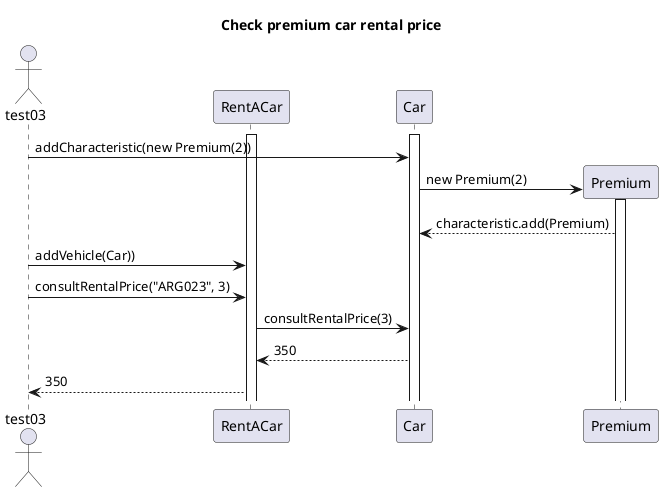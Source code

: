 @startuml
title Check premium car rental price
actor test03
activate RentACar
activate Car
test03 -> Car: addCharacteristic(new Premium(2))
create Premium
Car -> Premium: new Premium(2)
activate Premium
Premium --> Car: characteristic.add(Premium)
test03 -> RentACar: addVehicle(Car))
test03 -> RentACar: consultRentalPrice("ARG023", 3)
RentACar -> Car: consultRentalPrice(3)
Car --> RentACar: 350
RentACar --> test03: 350
@enduml
